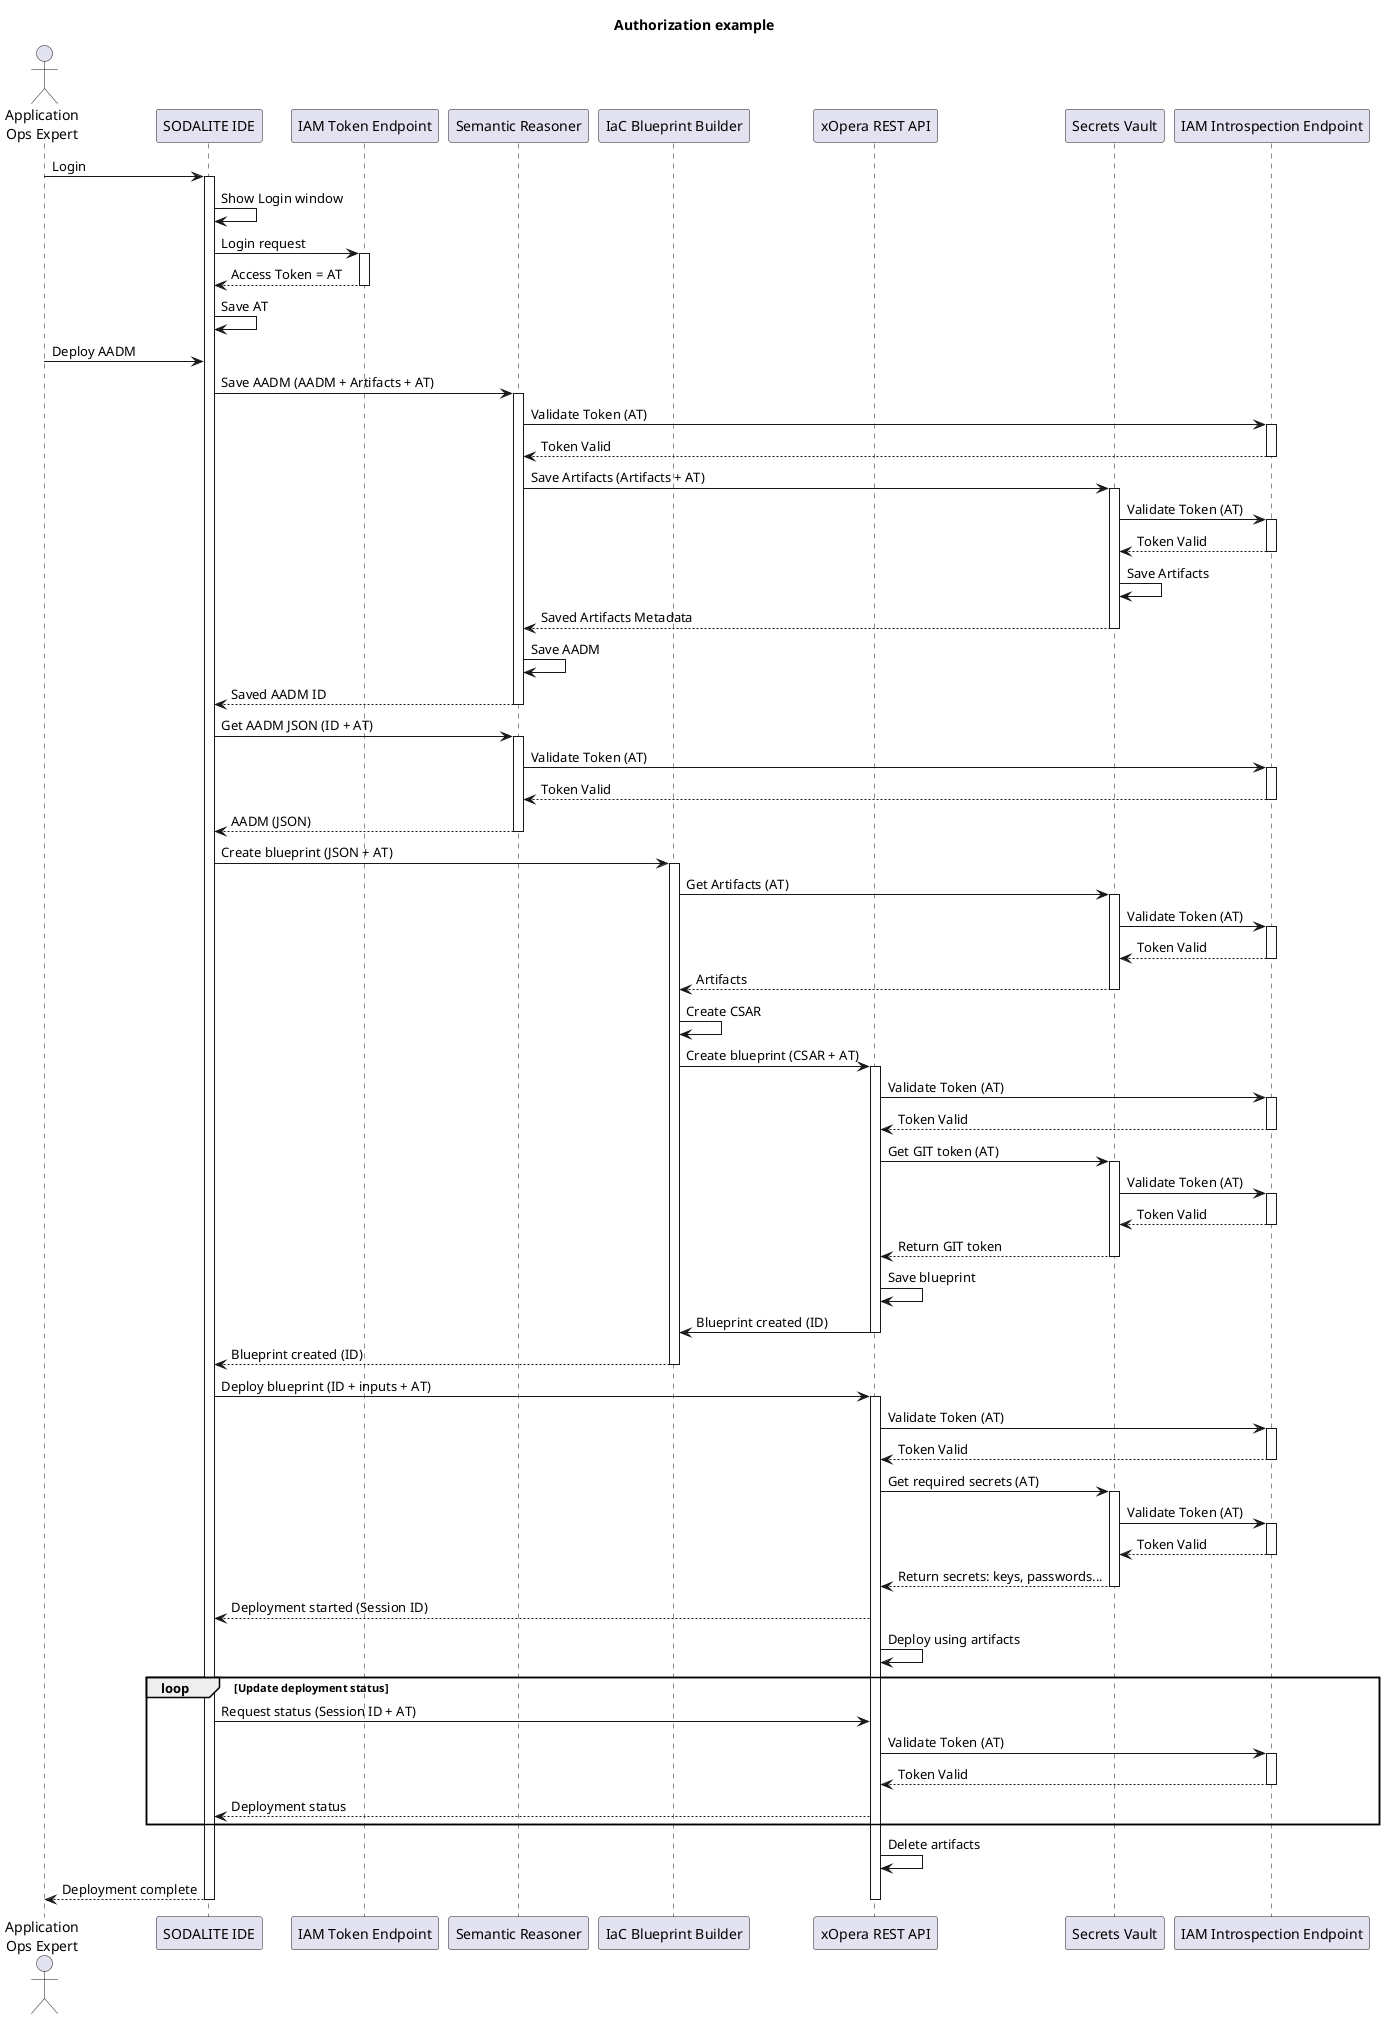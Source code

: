 @startuml

title Authorization example

actor "Application\nOps Expert" as ops
participant "SODALITE IDE" as editor
participant "IAM Token Endpoint" as keya
participant "Semantic Reasoner" as reasoner
participant "IaC Blueprint Builder" as builder
participant "xOpera REST API" as xopera
participant "Secrets Vault" as vault
participant "IAM Introspection Endpoint" as keyt

ops->editor: Login
activate editor
editor->editor: Show Login window
editor->keya: Login request
activate keya
keya-->editor: Access Token = AT
deactivate keya
editor->editor: Save AT

ops->editor: Deploy AADM
editor->reasoner: Save AADM (AADM + Artifacts + AT)
activate reasoner
reasoner->keyt: Validate Token (AT)
activate keyt
keyt-->reasoner: Token Valid
deactivate keyt
reasoner->vault: Save Artifacts (Artifacts + AT)
activate vault
vault->keyt: Validate Token (AT)
activate keyt
keyt-->vault: Token Valid
deactivate keyt
vault->vault: Save Artifacts
vault-->reasoner: Saved Artifacts Metadata
deactivate vault
reasoner-> reasoner: Save AADM
reasoner-->editor: Saved AADM ID
deactivate reasoner


editor->reasoner: Get AADM JSON (ID + AT)
activate reasoner
reasoner->keyt: Validate Token (AT)
activate keyt
keyt-->reasoner: Token Valid
deactivate keyt
reasoner-->editor: AADM (JSON)
deactivate reasoner



editor->builder: Create blueprint (JSON + AT)
activate builder
builder->vault: Get Artifacts (AT)
activate vault
vault->keyt: Validate Token (AT)
activate keyt
keyt-->vault: Token Valid
deactivate keyt
vault-->builder: Artifacts
deactivate vault
builder->builder: Create CSAR
builder->xopera: Create blueprint (CSAR + AT)
activate xopera
xopera->keyt: Validate Token (AT)
activate keyt
keyt-->xopera: Token Valid
deactivate keyt
xopera->vault: Get GIT token (AT)
activate vault
vault->keyt: Validate Token (AT)
activate keyt
keyt-->vault: Token Valid
deactivate keyt
vault-->xopera: Return GIT token
deactivate vault

xopera->xopera: Save blueprint
xopera->builder: Blueprint created (ID)
deactivate xopera
builder-->editor: Blueprint created (ID)
deactivate builder


editor->xopera: Deploy blueprint (ID + inputs + AT)
activate xopera
xopera->keyt: Validate Token (AT)
activate keyt
keyt-->xopera: Token Valid
deactivate keyt
xopera->vault: Get required secrets (AT)
activate vault
vault->keyt: Validate Token (AT)
activate keyt
keyt-->vault: Token Valid
deactivate keyt
vault-->xopera: Return secrets: keys, passwords...
deactivate vault
xopera-->editor: Deployment started (Session ID)
xopera->xopera: Deploy using artifacts
loop Update deployment status
    editor->xopera: Request status (Session ID + AT)
    xopera->keyt: Validate Token (AT)
    activate keyt
    keyt-->xopera: Token Valid
    deactivate keyt
    xopera-->editor: Deployment status
end        
xopera->xopera: Delete artifacts
editor-->ops: Deployment complete
deactivate xopera
deactivate editor



@enduml
